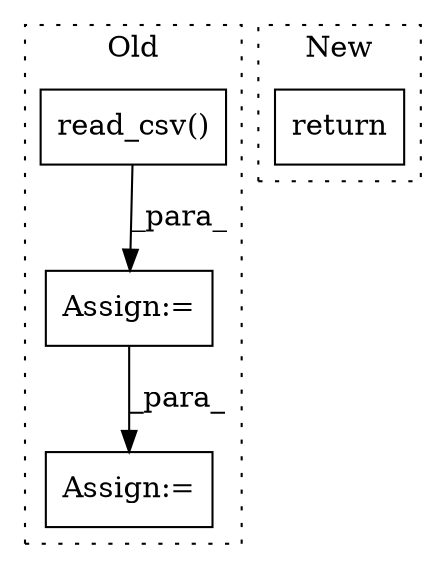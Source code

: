 digraph G {
subgraph cluster0 {
1 [label="read_csv()" a="75" s="19219,19236" l="12,99" shape="box"];
3 [label="Assign:=" a="68" s="19216" l="3" shape="box"];
4 [label="Assign:=" a="68" s="19534" l="3" shape="box"];
label = "Old";
style="dotted";
}
subgraph cluster1 {
2 [label="return" a="93" s="20853" l="7" shape="box"];
label = "New";
style="dotted";
}
1 -> 3 [label="_para_"];
3 -> 4 [label="_para_"];
}